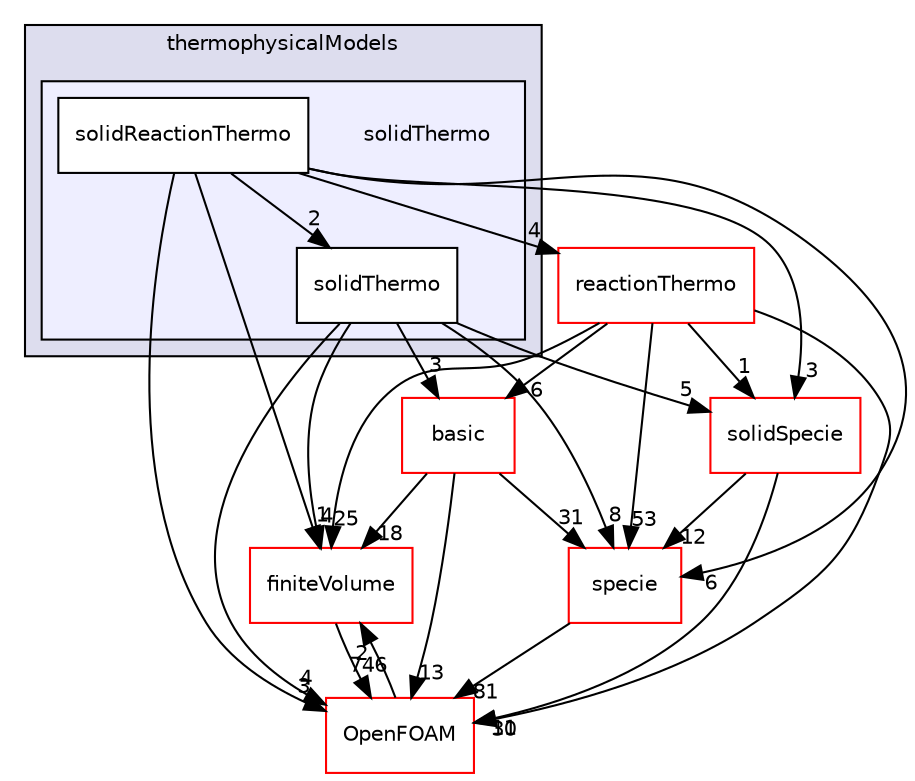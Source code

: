 digraph "src/thermophysicalModels/solidThermo" {
  bgcolor=transparent;
  compound=true
  node [ fontsize="10", fontname="Helvetica"];
  edge [ labelfontsize="10", labelfontname="Helvetica"];
  subgraph clusterdir_2778d089ec5c4f66810b11f753867003 {
    graph [ bgcolor="#ddddee", pencolor="black", label="thermophysicalModels" fontname="Helvetica", fontsize="10", URL="dir_2778d089ec5c4f66810b11f753867003.html"]
  subgraph clusterdir_b0a4276768a9e3782bd6f894861ddaf3 {
    graph [ bgcolor="#eeeeff", pencolor="black", label="" URL="dir_b0a4276768a9e3782bd6f894861ddaf3.html"];
    dir_b0a4276768a9e3782bd6f894861ddaf3 [shape=plaintext label="solidThermo"];
    dir_4bc4d863ebbaceda6fc6f92060da0f56 [shape=box label="solidReactionThermo" color="black" fillcolor="white" style="filled" URL="dir_4bc4d863ebbaceda6fc6f92060da0f56.html"];
    dir_ed5541df9ad7bd668902e88807c878ec [shape=box label="solidThermo" color="black" fillcolor="white" style="filled" URL="dir_ed5541df9ad7bd668902e88807c878ec.html"];
  }
  }
  dir_9bd15774b555cf7259a6fa18f99fe99b [shape=box label="finiteVolume" color="red" URL="dir_9bd15774b555cf7259a6fa18f99fe99b.html"];
  dir_5c4bf53b114f4c9237cd4ef0431fc9bd [shape=box label="specie" color="red" URL="dir_5c4bf53b114f4c9237cd4ef0431fc9bd.html"];
  dir_640adc73b6f298758d016476c5bdb471 [shape=box label="solidSpecie" color="red" URL="dir_640adc73b6f298758d016476c5bdb471.html"];
  dir_c5473ff19b20e6ec4dfe5c310b3778a8 [shape=box label="OpenFOAM" color="red" URL="dir_c5473ff19b20e6ec4dfe5c310b3778a8.html"];
  dir_87c7a4a86ffb283740ec390ea55551cb [shape=box label="reactionThermo" color="red" URL="dir_87c7a4a86ffb283740ec390ea55551cb.html"];
  dir_38cb9973e0eaf6834e10b18bff965c4b [shape=box label="basic" color="red" URL="dir_38cb9973e0eaf6834e10b18bff965c4b.html"];
  dir_9bd15774b555cf7259a6fa18f99fe99b->dir_c5473ff19b20e6ec4dfe5c310b3778a8 [headlabel="746", labeldistance=1.5 headhref="dir_000896_001896.html"];
  dir_5c4bf53b114f4c9237cd4ef0431fc9bd->dir_c5473ff19b20e6ec4dfe5c310b3778a8 [headlabel="81", labeldistance=1.5 headhref="dir_001241_001896.html"];
  dir_4bc4d863ebbaceda6fc6f92060da0f56->dir_9bd15774b555cf7259a6fa18f99fe99b [headlabel="1", labeldistance=1.5 headhref="dir_002931_000896.html"];
  dir_4bc4d863ebbaceda6fc6f92060da0f56->dir_5c4bf53b114f4c9237cd4ef0431fc9bd [headlabel="6", labeldistance=1.5 headhref="dir_002931_001241.html"];
  dir_4bc4d863ebbaceda6fc6f92060da0f56->dir_640adc73b6f298758d016476c5bdb471 [headlabel="3", labeldistance=1.5 headhref="dir_002931_002918.html"];
  dir_4bc4d863ebbaceda6fc6f92060da0f56->dir_ed5541df9ad7bd668902e88807c878ec [headlabel="2", labeldistance=1.5 headhref="dir_002931_002932.html"];
  dir_4bc4d863ebbaceda6fc6f92060da0f56->dir_c5473ff19b20e6ec4dfe5c310b3778a8 [headlabel="3", labeldistance=1.5 headhref="dir_002931_001896.html"];
  dir_4bc4d863ebbaceda6fc6f92060da0f56->dir_87c7a4a86ffb283740ec390ea55551cb [headlabel="4", labeldistance=1.5 headhref="dir_002931_002885.html"];
  dir_640adc73b6f298758d016476c5bdb471->dir_5c4bf53b114f4c9237cd4ef0431fc9bd [headlabel="12", labeldistance=1.5 headhref="dir_002918_001241.html"];
  dir_640adc73b6f298758d016476c5bdb471->dir_c5473ff19b20e6ec4dfe5c310b3778a8 [headlabel="11", labeldistance=1.5 headhref="dir_002918_001896.html"];
  dir_ed5541df9ad7bd668902e88807c878ec->dir_9bd15774b555cf7259a6fa18f99fe99b [headlabel="4", labeldistance=1.5 headhref="dir_002932_000896.html"];
  dir_ed5541df9ad7bd668902e88807c878ec->dir_5c4bf53b114f4c9237cd4ef0431fc9bd [headlabel="8", labeldistance=1.5 headhref="dir_002932_001241.html"];
  dir_ed5541df9ad7bd668902e88807c878ec->dir_640adc73b6f298758d016476c5bdb471 [headlabel="5", labeldistance=1.5 headhref="dir_002932_002918.html"];
  dir_ed5541df9ad7bd668902e88807c878ec->dir_c5473ff19b20e6ec4dfe5c310b3778a8 [headlabel="4", labeldistance=1.5 headhref="dir_002932_001896.html"];
  dir_ed5541df9ad7bd668902e88807c878ec->dir_38cb9973e0eaf6834e10b18bff965c4b [headlabel="3", labeldistance=1.5 headhref="dir_002932_002775.html"];
  dir_c5473ff19b20e6ec4dfe5c310b3778a8->dir_9bd15774b555cf7259a6fa18f99fe99b [headlabel="2", labeldistance=1.5 headhref="dir_001896_000896.html"];
  dir_87c7a4a86ffb283740ec390ea55551cb->dir_9bd15774b555cf7259a6fa18f99fe99b [headlabel="25", labeldistance=1.5 headhref="dir_002885_000896.html"];
  dir_87c7a4a86ffb283740ec390ea55551cb->dir_5c4bf53b114f4c9237cd4ef0431fc9bd [headlabel="53", labeldistance=1.5 headhref="dir_002885_001241.html"];
  dir_87c7a4a86ffb283740ec390ea55551cb->dir_640adc73b6f298758d016476c5bdb471 [headlabel="1", labeldistance=1.5 headhref="dir_002885_002918.html"];
  dir_87c7a4a86ffb283740ec390ea55551cb->dir_c5473ff19b20e6ec4dfe5c310b3778a8 [headlabel="30", labeldistance=1.5 headhref="dir_002885_001896.html"];
  dir_87c7a4a86ffb283740ec390ea55551cb->dir_38cb9973e0eaf6834e10b18bff965c4b [headlabel="6", labeldistance=1.5 headhref="dir_002885_002775.html"];
  dir_38cb9973e0eaf6834e10b18bff965c4b->dir_9bd15774b555cf7259a6fa18f99fe99b [headlabel="18", labeldistance=1.5 headhref="dir_002775_000896.html"];
  dir_38cb9973e0eaf6834e10b18bff965c4b->dir_5c4bf53b114f4c9237cd4ef0431fc9bd [headlabel="31", labeldistance=1.5 headhref="dir_002775_001241.html"];
  dir_38cb9973e0eaf6834e10b18bff965c4b->dir_c5473ff19b20e6ec4dfe5c310b3778a8 [headlabel="13", labeldistance=1.5 headhref="dir_002775_001896.html"];
}
